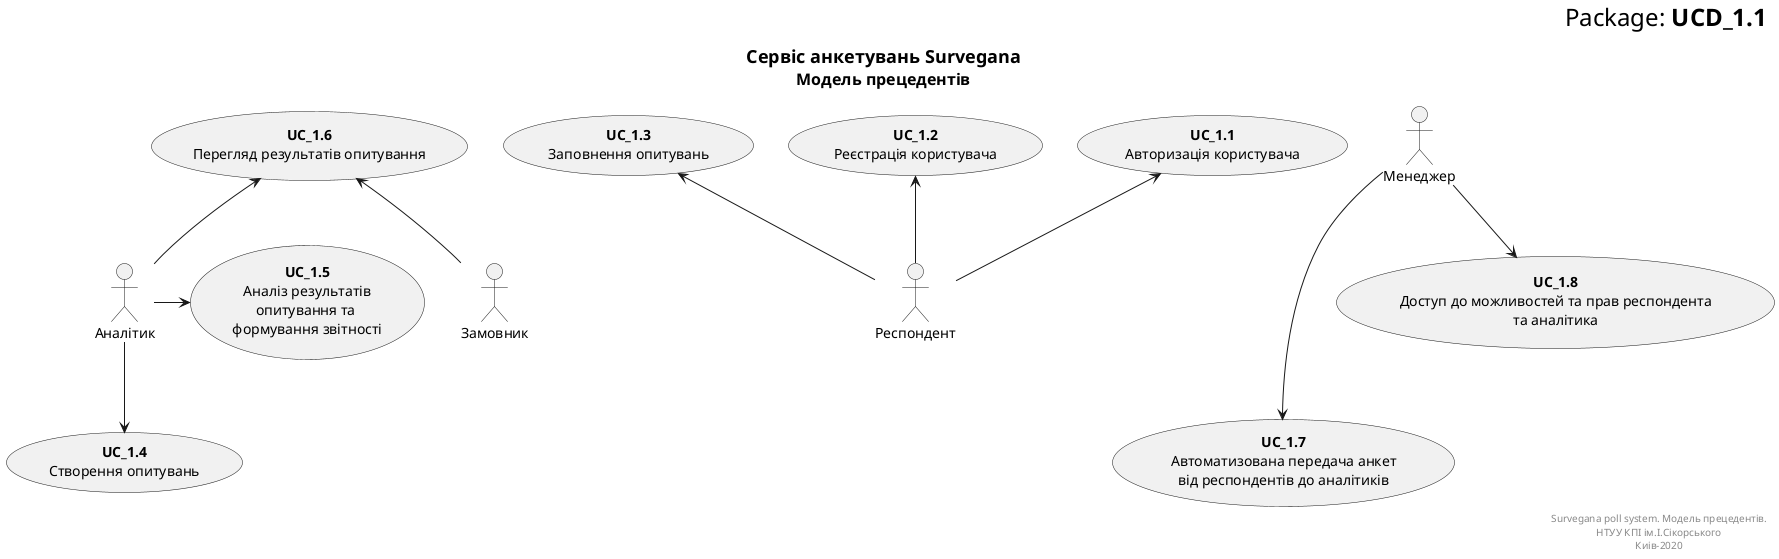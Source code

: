 @startuml
right header
<font size=24 color=black>Package: <b>UCD_1.1
end header

title
<font size=18 color=black>Сервіс анкетувань Survegana
<font size=16 color=black>Модель прецедентів
end title

actor "Респондент" as User
actor "Аналітик" as Analyst
actor "Замовник" as Customer
actor "Менеджер" as Manager

' UCes for User:
usecase "<b>UC_1.1</b>\nАвторизація користувача" as UC1.1_User
usecase "<b>UC_1.2</b>\nРеєстрація користувача" as UC1.2_User
usecase "<b>UC_1.3</b>\nЗаповнення опитувань" as UC1.3_User

' UCes for Analyst:
usecase "<b>UC_1.5</b>\nАналіз результатів\nопитування та \nформування звітності" as UC1.5_Analyst
usecase "<b>UC_1.4</b>\nСтворення опитувань" as UC1.4_Analyst


' UCes for Customer:
usecase "<b>UC_1.6</b>\nПерегляд результатів опитування" as UC1.6_Customer


' UCes for Manager:
usecase "<b>UC_1.7</b>\nАвтоматизована передача анкет\nвід респондентів до аналітиків" as UC1.7_Manager
usecase "<b>UC_1.8</b>\nДоступ до можливостей та прав респондента\nта аналітика" as UC1.8_Manager

' Actors connections



User -u-> UC1.1_User
User -u-> UC1.2_User
User -u-> UC1.3_User

Analyst -r-> UC1.5_Analyst
Analyst -d-> UC1.4_Analyst
Analyst -u-> UC1.6_Customer
Customer -u-> UC1.6_Customer


Manager -d--> UC1.7_Manager
Manager -d-> UC1.8_Manager

right footer
Survegana poll system. Модель прецедентів.
НТУУ КПІ ім.І.Сікорського
Киів-2020
end footer
@enduml